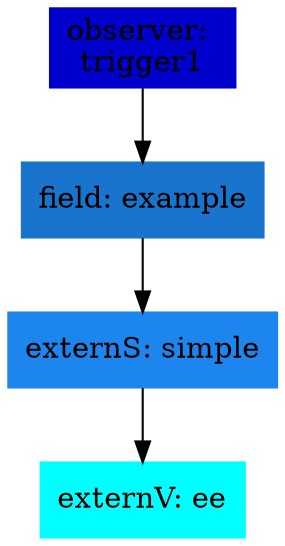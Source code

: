 digraph G {
node [shape=box]

0 [label="observer: 
trigger1",color=mediumblue, style=filled]
1 [label="field: example",color=dodgerblue3, style=filled]
0 -> 1
2 [label="externS: simple",color=dodgerblue2, style=filled]
1 -> 2
3 [label="externV: ee",color=cyan1, style=filled]
2 -> 3


}

